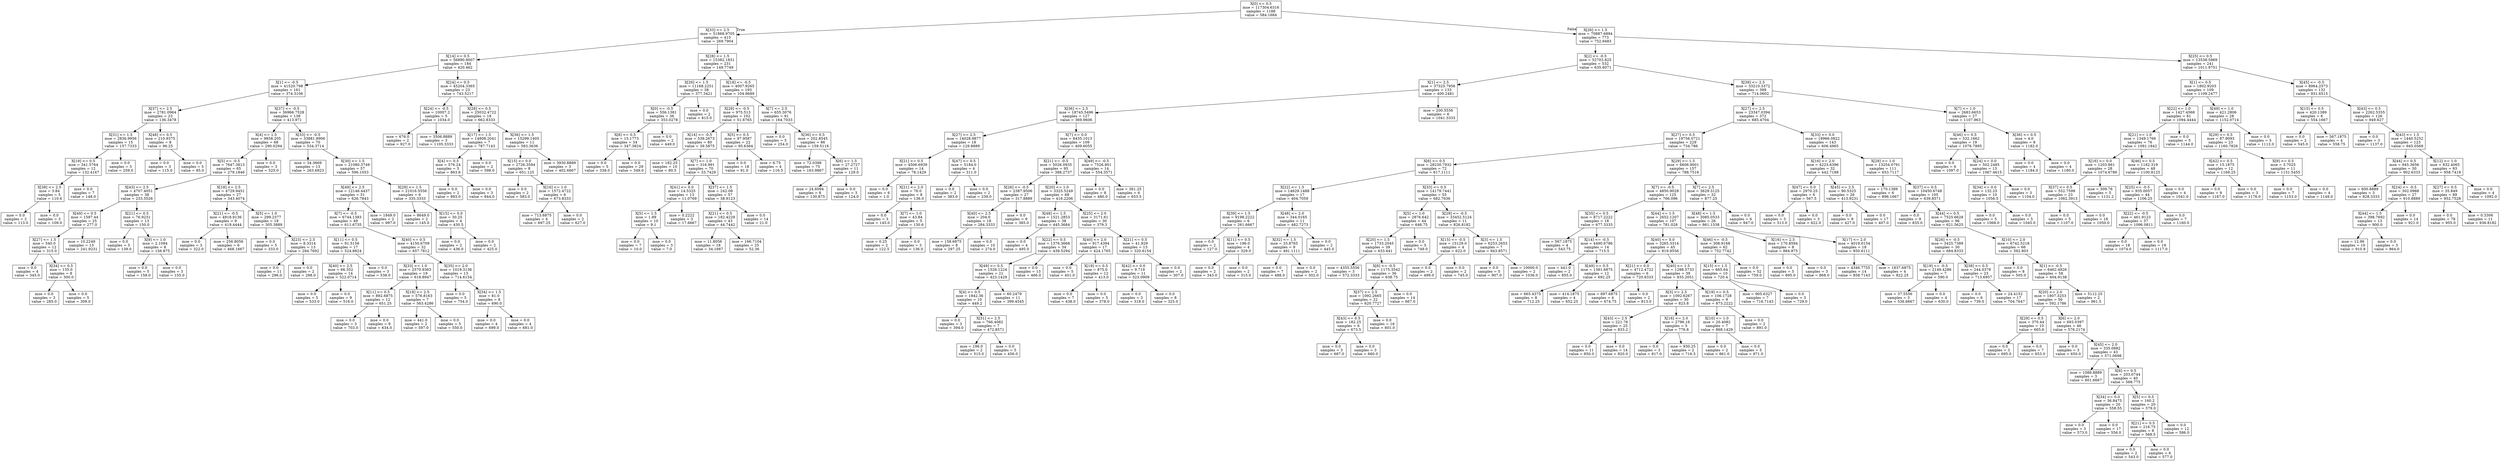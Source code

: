 digraph Tree {
node [shape=box] ;
0 [label="X[0] <= 0.5\nmse = 117304.6316\nsamples = 1188\nvalue = 584.1684"] ;
1 [label="X[33] <= 2.5\nmse = 51868.9705\nsamples = 415\nvalue = 269.7904"] ;
0 -> 1 [labeldistance=2.5, labelangle=45, headlabel="True"] ;
2 [label="X[14] <= 0.5\nmse = 56890.9007\nsamples = 184\nvalue = 420.462"] ;
1 -> 2 ;
3 [label="X[1] <= -0.5\nmse = 41520.798\nsamples = 161\nvalue = 374.3106"] ;
2 -> 3 ;
4 [label="X[37] <= 2.5\nmse = 2781.0964\nsamples = 23\nvalue = 136.3478"] ;
3 -> 4 ;
5 [label="X[31] <= 1.5\nmse = 2836.9956\nsamples = 15\nvalue = 157.7333"] ;
4 -> 5 ;
6 [label="X[19] <= 0.5\nmse = 341.5764\nsamples = 12\nvalue = 132.4167"] ;
5 -> 6 ;
7 [label="X[38] <= 2.5\nmse = 3.84\nsamples = 5\nvalue = 110.6"] ;
6 -> 7 ;
8 [label="mse = 0.0\nsamples = 2\nvalue = 113.0"] ;
7 -> 8 ;
9 [label="mse = 0.0\nsamples = 3\nvalue = 109.0"] ;
7 -> 9 ;
10 [label="mse = 0.0\nsamples = 7\nvalue = 148.0"] ;
6 -> 10 ;
11 [label="mse = 0.0\nsamples = 3\nvalue = 259.0"] ;
5 -> 11 ;
12 [label="X[48] <= 0.5\nmse = 210.9375\nsamples = 8\nvalue = 96.25"] ;
4 -> 12 ;
13 [label="mse = 0.0\nsamples = 3\nvalue = 115.0"] ;
12 -> 13 ;
14 [label="mse = 0.0\nsamples = 5\nvalue = 85.0"] ;
12 -> 14 ;
15 [label="X[37] <= -0.5\nmse = 36966.7528\nsamples = 138\nvalue = 413.971"] ;
3 -> 15 ;
16 [label="X[4] <= 1.5\nmse = 9858.205\nsamples = 68\nvalue = 290.0294"] ;
15 -> 16 ;
17 [label="X[5] <= -0.5\nmse = 7647.3813\nsamples = 65\nvalue = 279.1846"] ;
16 -> 17 ;
18 [label="X[43] <= 2.5\nmse = 4707.4051\nsamples = 38\nvalue = 233.5526"] ;
17 -> 18 ;
19 [label="X[49] <= 0.5\nmse = 1597.44\nsamples = 25\nvalue = 277.0"] ;
18 -> 19 ;
20 [label="X[27] <= 1.5\nmse = 540.0\nsamples = 12\nvalue = 315.0"] ;
19 -> 20 ;
21 [label="mse = 0.0\nsamples = 4\nvalue = 345.0"] ;
20 -> 21 ;
22 [label="X[34] <= 0.5\nmse = 135.0\nsamples = 8\nvalue = 300.0"] ;
20 -> 22 ;
23 [label="mse = 0.0\nsamples = 3\nvalue = 285.0"] ;
22 -> 23 ;
24 [label="mse = 0.0\nsamples = 5\nvalue = 309.0"] ;
22 -> 24 ;
25 [label="mse = 10.2249\nsamples = 13\nvalue = 241.9231"] ;
19 -> 25 ;
26 [label="X[21] <= 0.5\nmse = 76.9231\nsamples = 13\nvalue = 150.0"] ;
18 -> 26 ;
27 [label="mse = 0.0\nsamples = 5\nvalue = 139.0"] ;
26 -> 27 ;
28 [label="X[9] <= 1.0\nmse = 2.1094\nsamples = 8\nvalue = 156.875"] ;
26 -> 28 ;
29 [label="mse = 0.0\nsamples = 5\nvalue = 158.0"] ;
28 -> 29 ;
30 [label="mse = 0.0\nsamples = 3\nvalue = 155.0"] ;
28 -> 30 ;
31 [label="X[18] <= 2.5\nmse = 4729.9451\nsamples = 27\nvalue = 343.4074"] ;
17 -> 31 ;
32 [label="X[21] <= -0.5\nmse = 4918.9136\nsamples = 9\nvalue = 419.4444"] ;
31 -> 32 ;
33 [label="mse = 0.0\nsamples = 3\nvalue = 322.0"] ;
32 -> 33 ;
34 [label="mse = 256.8056\nsamples = 6\nvalue = 468.1667"] ;
32 -> 34 ;
35 [label="X[5] <= 1.0\nmse = 299.2377\nsamples = 18\nvalue = 305.3889"] ;
31 -> 35 ;
36 [label="mse = 0.0\nsamples = 5\nvalue = 333.0"] ;
35 -> 36 ;
37 [label="X[23] <= 2.5\nmse = 8.3314\nsamples = 13\nvalue = 294.7692"] ;
35 -> 37 ;
38 [label="mse = 0.0\nsamples = 11\nvalue = 296.0"] ;
37 -> 38 ;
39 [label="mse = 0.0\nsamples = 2\nvalue = 288.0"] ;
37 -> 39 ;
40 [label="mse = 0.0\nsamples = 3\nvalue = 525.0"] ;
16 -> 40 ;
41 [label="X[33] <= -0.5\nmse = 33881.8906\nsamples = 70\nvalue = 534.3714"] ;
15 -> 41 ;
42 [label="mse = 34.3669\nsamples = 13\nvalue = 263.6923"] ;
41 -> 42 ;
43 [label="X[30] <= 1.5\nmse = 21080.3749\nsamples = 57\nvalue = 596.1053"] ;
41 -> 43 ;
44 [label="X[49] <= 2.5\nmse = 12146.4437\nsamples = 51\nvalue = 626.7843"] ;
43 -> 44 ;
45 [label="X[7] <= -0.5\nmse = 6744.1383\nsamples = 49\nvalue = 611.6735"] ;
44 -> 45 ;
46 [label="X[11] <= 0.5\nmse = 91.5156\nsamples = 17\nvalue = 524.8824"] ;
45 -> 46 ;
47 [label="X[40] <= 2.5\nmse = 66.352\nsamples = 14\nvalue = 522.0714"] ;
46 -> 47 ;
48 [label="mse = 0.0\nsamples = 5\nvalue = 533.0"] ;
47 -> 48 ;
49 [label="mse = 0.0\nsamples = 9\nvalue = 516.0"] ;
47 -> 49 ;
50 [label="mse = 0.0\nsamples = 3\nvalue = 538.0"] ;
46 -> 50 ;
51 [label="X[40] <= 0.5\nmse = 4150.6709\nsamples = 32\nvalue = 657.7812"] ;
45 -> 51 ;
52 [label="X[33] <= 1.0\nmse = 2570.9363\nsamples = 19\nvalue = 618.8947"] ;
51 -> 52 ;
53 [label="X[11] <= 0.5\nmse = 892.6875\nsamples = 12\nvalue = 651.25"] ;
52 -> 53 ;
54 [label="mse = 0.0\nsamples = 3\nvalue = 703.0"] ;
53 -> 54 ;
55 [label="mse = 0.0\nsamples = 9\nvalue = 634.0"] ;
53 -> 55 ;
56 [label="X[18] <= 2.5\nmse = 576.8163\nsamples = 7\nvalue = 563.4286"] ;
52 -> 56 ;
57 [label="mse = 441.0\nsamples = 2\nvalue = 597.0"] ;
56 -> 57 ;
58 [label="mse = 0.0\nsamples = 5\nvalue = 550.0"] ;
56 -> 58 ;
59 [label="X[35] <= 2.0\nmse = 1019.3136\nsamples = 13\nvalue = 714.6154"] ;
51 -> 59 ;
60 [label="mse = 0.0\nsamples = 5\nvalue = 754.0"] ;
59 -> 60 ;
61 [label="X[34] <= 1.5\nmse = 81.0\nsamples = 8\nvalue = 690.0"] ;
59 -> 61 ;
62 [label="mse = 0.0\nsamples = 4\nvalue = 699.0"] ;
61 -> 62 ;
63 [label="mse = 0.0\nsamples = 4\nvalue = 681.0"] ;
61 -> 63 ;
64 [label="mse = 1849.0\nsamples = 2\nvalue = 997.0"] ;
44 -> 64 ;
65 [label="X[29] <= 1.5\nmse = 21016.5556\nsamples = 6\nvalue = 335.3333"] ;
43 -> 65 ;
66 [label="mse = 8649.0\nsamples = 2\nvalue = 145.0"] ;
65 -> 66 ;
67 [label="X[15] <= 0.0\nmse = 30.25\nsamples = 4\nvalue = 430.5"] ;
65 -> 67 ;
68 [label="mse = 0.0\nsamples = 2\nvalue = 436.0"] ;
67 -> 68 ;
69 [label="mse = 0.0\nsamples = 2\nvalue = 425.0"] ;
67 -> 69 ;
70 [label="X[24] <= 0.5\nmse = 45204.3365\nsamples = 23\nvalue = 743.5217"] ;
2 -> 70 ;
71 [label="X[24] <= -0.5\nmse = 10007.2\nsamples = 5\nvalue = 1034.0"] ;
70 -> 71 ;
72 [label="mse = 676.0\nsamples = 2\nvalue = 927.0"] ;
71 -> 72 ;
73 [label="mse = 3506.8889\nsamples = 3\nvalue = 1105.3333"] ;
71 -> 73 ;
74 [label="X[28] <= 0.5\nmse = 25032.4722\nsamples = 18\nvalue = 662.8333"] ;
70 -> 74 ;
75 [label="X[17] <= 1.5\nmse = 14808.2041\nsamples = 7\nvalue = 787.7143"] ;
74 -> 75 ;
76 [label="X[4] <= 0.5\nmse = 576.24\nsamples = 5\nvalue = 863.6"] ;
75 -> 76 ;
77 [label="mse = 0.0\nsamples = 2\nvalue = 893.0"] ;
76 -> 77 ;
78 [label="mse = 0.0\nsamples = 3\nvalue = 844.0"] ;
76 -> 78 ;
79 [label="mse = 0.0\nsamples = 2\nvalue = 598.0"] ;
75 -> 79 ;
80 [label="X[36] <= 1.5\nmse = 15299.1405\nsamples = 11\nvalue = 583.3636"] ;
74 -> 80 ;
81 [label="X[15] <= 0.0\nmse = 2726.3594\nsamples = 8\nvalue = 651.125"] ;
80 -> 81 ;
82 [label="mse = 0.0\nsamples = 2\nvalue = 583.0"] ;
81 -> 82 ;
83 [label="X[16] <= 1.0\nmse = 1572.4722\nsamples = 6\nvalue = 673.8333"] ;
81 -> 83 ;
84 [label="mse = 713.6875\nsamples = 4\nvalue = 697.25"] ;
83 -> 84 ;
85 [label="mse = 0.0\nsamples = 2\nvalue = 627.0"] ;
83 -> 85 ;
86 [label="mse = 3930.8889\nsamples = 3\nvalue = 402.6667"] ;
80 -> 86 ;
87 [label="X[28] <= 1.5\nmse = 15382.1831\nsamples = 231\nvalue = 149.7749"] ;
1 -> 87 ;
88 [label="X[26] <= 1.5\nmse = 11168.2251\nsamples = 38\nvalue = 377.3421"] ;
87 -> 88 ;
89 [label="X[0] <= -0.5\nmse = 556.1381\nsamples = 36\nvalue = 353.0278"] ;
88 -> 89 ;
90 [label="X[8] <= 0.5\nmse = 15.1773\nsamples = 34\nvalue = 347.3824"] ;
89 -> 90 ;
91 [label="mse = 0.0\nsamples = 5\nvalue = 338.0"] ;
90 -> 91 ;
92 [label="mse = 0.0\nsamples = 29\nvalue = 349.0"] ;
90 -> 92 ;
93 [label="mse = 0.0\nsamples = 2\nvalue = 449.0"] ;
89 -> 93 ;
94 [label="mse = 0.0\nsamples = 2\nvalue = 815.0"] ;
88 -> 94 ;
95 [label="X[18] <= -0.5\nmse = 4007.9265\nsamples = 193\nvalue = 104.9689"] ;
87 -> 95 ;
96 [label="X[29] <= -0.5\nmse = 975.513\nsamples = 102\nvalue = 51.6765"] ;
95 -> 96 ;
97 [label="X[14] <= -0.5\nmse = 539.2673\nsamples = 80\nvalue = 39.5875"] ;
96 -> 97 ;
98 [label="mse = 182.25\nsamples = 10\nvalue = 80.5"] ;
97 -> 98 ;
99 [label="X[7] <= 1.0\nmse = 316.991\nsamples = 70\nvalue = 33.7429"] ;
97 -> 99 ;
100 [label="X[41] <= 0.0\nmse = 14.5325\nsamples = 13\nvalue = 11.0769"] ;
99 -> 100 ;
101 [label="X[5] <= 1.5\nmse = 1.89\nsamples = 10\nvalue = 9.1"] ;
100 -> 101 ;
102 [label="mse = 0.0\nsamples = 7\nvalue = 10.0"] ;
101 -> 102 ;
103 [label="mse = 0.0\nsamples = 3\nvalue = 7.0"] ;
101 -> 103 ;
104 [label="mse = 0.2222\nsamples = 3\nvalue = 17.6667"] ;
100 -> 104 ;
105 [label="X[37] <= 1.5\nmse = 242.08\nsamples = 57\nvalue = 38.9123"] ;
99 -> 105 ;
106 [label="X[21] <= 0.5\nmse = 182.4229\nsamples = 43\nvalue = 44.7442"] ;
105 -> 106 ;
107 [label="mse = 11.8056\nsamples = 18\nvalue = 34.1667"] ;
106 -> 107 ;
108 [label="mse = 166.7104\nsamples = 25\nvalue = 52.36"] ;
106 -> 108 ;
109 [label="mse = 0.0\nsamples = 14\nvalue = 21.0"] ;
105 -> 109 ;
110 [label="X[5] <= 0.5\nmse = 97.9587\nsamples = 22\nvalue = 95.6364"] ;
96 -> 110 ;
111 [label="mse = 0.0\nsamples = 18\nvalue = 91.0"] ;
110 -> 111 ;
112 [label="mse = 6.75\nsamples = 4\nvalue = 116.5"] ;
110 -> 112 ;
113 [label="X[7] <= 2.5\nmse = 655.3076\nsamples = 91\nvalue = 164.7033"] ;
95 -> 113 ;
114 [label="mse = 0.0\nsamples = 5\nvalue = 254.0"] ;
113 -> 114 ;
115 [label="X[36] <= 0.5\nmse = 202.8545\nsamples = 86\nvalue = 159.5116"] ;
113 -> 115 ;
116 [label="mse = 72.0398\nsamples = 75\nvalue = 163.9867"] ;
115 -> 116 ;
117 [label="X[6] <= 1.5\nmse = 27.2727\nsamples = 11\nvalue = 129.0"] ;
115 -> 117 ;
118 [label="mse = 24.6094\nsamples = 8\nvalue = 130.875"] ;
117 -> 118 ;
119 [label="mse = 0.0\nsamples = 3\nvalue = 124.0"] ;
117 -> 119 ;
120 [label="X[26] <= 1.5\nmse = 70887.6894\nsamples = 773\nvalue = 752.9483"] ;
0 -> 120 [labeldistance=2.5, labelangle=-45, headlabel="False"] ;
121 [label="X[2] <= -0.5\nmse = 52703.825\nsamples = 532\nvalue = 635.6071"] ;
120 -> 121 ;
122 [label="X[1] <= 2.5\nmse = 37325.7956\nsamples = 133\nvalue = 400.2481"] ;
121 -> 122 ;
123 [label="X[36] <= 2.5\nmse = 18745.5496\nsamples = 127\nvalue = 369.9606"] ;
122 -> 123 ;
124 [label="X[27] <= 2.5\nmse = 14028.9877\nsamples = 18\nvalue = 129.8889"] ;
123 -> 124 ;
125 [label="X[21] <= 0.5\nmse = 4506.6939\nsamples = 14\nvalue = 78.1429"] ;
124 -> 125 ;
126 [label="mse = 0.0\nsamples = 6\nvalue = 1.0"] ;
125 -> 126 ;
127 [label="X[21] <= 2.0\nmse = 76.0\nsamples = 8\nvalue = 136.0"] ;
125 -> 127 ;
128 [label="mse = 0.0\nsamples = 3\nvalue = 145.0"] ;
127 -> 128 ;
129 [label="X[7] <= 1.0\nmse = 43.84\nsamples = 5\nvalue = 130.6"] ;
127 -> 129 ;
130 [label="mse = 0.25\nsamples = 2\nvalue = 122.5"] ;
129 -> 130 ;
131 [label="mse = 0.0\nsamples = 3\nvalue = 136.0"] ;
129 -> 131 ;
132 [label="X[47] <= 0.5\nmse = 5184.0\nsamples = 4\nvalue = 311.0"] ;
124 -> 132 ;
133 [label="mse = 0.0\nsamples = 2\nvalue = 383.0"] ;
132 -> 133 ;
134 [label="mse = 0.0\nsamples = 2\nvalue = 239.0"] ;
132 -> 134 ;
135 [label="X[7] <= 0.0\nmse = 8435.1013\nsamples = 109\nvalue = 409.6055"] ;
123 -> 135 ;
136 [label="X[21] <= -0.5\nmse = 5026.0935\nsamples = 95\nvalue = 388.2737"] ;
135 -> 136 ;
137 [label="X[26] <= -0.5\nmse = 2387.9506\nsamples = 27\nvalue = 317.8889"] ;
136 -> 137 ;
138 [label="X[40] <= 2.5\nmse = 204.0\nsamples = 18\nvalue = 284.3333"] ;
137 -> 138 ;
139 [label="mse = 158.6875\nsamples = 8\nvalue = 297.25"] ;
138 -> 139 ;
140 [label="mse = 0.0\nsamples = 10\nvalue = 274.0"] ;
138 -> 140 ;
141 [label="mse = 0.0\nsamples = 9\nvalue = 385.0"] ;
137 -> 141 ;
142 [label="X[20] <= 1.0\nmse = 3325.5249\nsamples = 68\nvalue = 416.2206"] ;
136 -> 142 ;
143 [label="X[48] <= 1.5\nmse = 1521.2853\nsamples = 38\nvalue = 445.3684"] ;
142 -> 143 ;
144 [label="mse = 0.0\nsamples = 4\nvalue = 495.0"] ;
143 -> 144 ;
145 [label="X[22] <= 0.5\nmse = 1376.3668\nsamples = 34\nvalue = 439.5294"] ;
143 -> 145 ;
146 [label="X[49] <= 0.5\nmse = 1526.1224\nsamples = 21\nvalue = 423.1429"] ;
145 -> 146 ;
147 [label="X[4] <= 0.5\nmse = 1842.36\nsamples = 10\nvalue = 449.2"] ;
146 -> 147 ;
148 [label="mse = 0.0\nsamples = 3\nvalue = 394.0"] ;
147 -> 148 ;
149 [label="X[31] <= 2.5\nmse = 766.4082\nsamples = 7\nvalue = 472.8571"] ;
147 -> 149 ;
150 [label="mse = 196.0\nsamples = 2\nvalue = 515.0"] ;
149 -> 150 ;
151 [label="mse = 0.0\nsamples = 5\nvalue = 456.0"] ;
149 -> 151 ;
152 [label="mse = 60.2479\nsamples = 11\nvalue = 399.4545"] ;
146 -> 152 ;
153 [label="mse = 0.0\nsamples = 13\nvalue = 466.0"] ;
145 -> 153 ;
154 [label="X[25] <= 2.0\nmse = 3171.61\nsamples = 30\nvalue = 379.3"] ;
142 -> 154 ;
155 [label="X[40] <= 2.0\nmse = 917.4394\nsamples = 17\nvalue = 424.1765"] ;
154 -> 155 ;
156 [label="mse = 0.0\nsamples = 5\nvalue = 451.0"] ;
155 -> 156 ;
157 [label="X[19] <= 0.5\nmse = 875.0\nsamples = 12\nvalue = 413.0"] ;
155 -> 157 ;
158 [label="mse = 0.0\nsamples = 7\nvalue = 438.0"] ;
157 -> 158 ;
159 [label="mse = 0.0\nsamples = 5\nvalue = 378.0"] ;
157 -> 159 ;
160 [label="X[21] <= 0.5\nmse = 41.929\nsamples = 13\nvalue = 320.6154"] ;
154 -> 160 ;
161 [label="X[42] <= 0.0\nmse = 9.719\nsamples = 11\nvalue = 323.0909"] ;
160 -> 161 ;
162 [label="mse = 0.0\nsamples = 3\nvalue = 318.0"] ;
161 -> 162 ;
163 [label="mse = 0.0\nsamples = 8\nvalue = 325.0"] ;
161 -> 163 ;
164 [label="mse = 0.0\nsamples = 2\nvalue = 307.0"] ;
160 -> 164 ;
165 [label="X[49] <= -0.5\nmse = 7526.801\nsamples = 14\nvalue = 554.3571"] ;
135 -> 165 ;
166 [label="mse = 0.0\nsamples = 8\nvalue = 480.0"] ;
165 -> 166 ;
167 [label="mse = 361.25\nsamples = 6\nvalue = 653.5"] ;
165 -> 167 ;
168 [label="mse = 200.5556\nsamples = 6\nvalue = 1041.3333"] ;
122 -> 168 ;
169 [label="X[39] <= 2.5\nmse = 33210.3372\nsamples = 399\nvalue = 714.0602"] ;
121 -> 169 ;
170 [label="X[27] <= 2.5\nmse = 23347.0394\nsamples = 372\nvalue = 685.4704"] ;
169 -> 170 ;
171 [label="X[27] <= 0.5\nmse = 19756.0721\nsamples = 229\nvalue = 734.786"] ;
170 -> 171 ;
172 [label="X[6] <= 0.5\nmse = 28230.7932\nsamples = 72\nvalue = 617.1111"] ;
171 -> 172 ;
173 [label="X[22] <= 1.5\nmse = 14629.1488\nsamples = 17\nvalue = 404.7059"] ;
172 -> 173 ;
174 [label="X[39] <= 1.5\nmse = 9198.2222\nsamples = 6\nvalue = 261.6667"] ;
173 -> 174 ;
175 [label="mse = 0.0\nsamples = 2\nvalue = 127.0"] ;
174 -> 175 ;
176 [label="X[11] <= 0.5\nmse = 196.0\nsamples = 4\nvalue = 329.0"] ;
174 -> 176 ;
177 [label="mse = 0.0\nsamples = 2\nvalue = 343.0"] ;
176 -> 177 ;
178 [label="mse = 0.0\nsamples = 2\nvalue = 315.0"] ;
176 -> 178 ;
179 [label="X[48] <= 2.0\nmse = 344.0165\nsamples = 11\nvalue = 482.7273"] ;
173 -> 179 ;
180 [label="X[32] <= 1.5\nmse = 33.8765\nsamples = 9\nvalue = 491.1111"] ;
179 -> 180 ;
181 [label="mse = 0.0\nsamples = 7\nvalue = 488.0"] ;
180 -> 181 ;
182 [label="mse = 0.0\nsamples = 2\nvalue = 502.0"] ;
180 -> 182 ;
183 [label="mse = 0.0\nsamples = 2\nvalue = 445.0"] ;
179 -> 183 ;
184 [label="X[33] <= 0.5\nmse = 14179.7441\nsamples = 55\nvalue = 682.7636"] ;
172 -> 184 ;
185 [label="X[5] <= 1.0\nmse = 2876.642\nsamples = 44\nvalue = 646.75"] ;
184 -> 185 ;
186 [label="X[20] <= 1.5\nmse = 1733.2045\nsamples = 39\nvalue = 633.641"] ;
185 -> 186 ;
187 [label="mse = 4355.5556\nsamples = 3\nvalue = 572.3333"] ;
186 -> 187 ;
188 [label="X[8] <= -0.5\nmse = 1175.3542\nsamples = 36\nvalue = 638.75"] ;
186 -> 188 ;
189 [label="X[37] <= 2.5\nmse = 1092.2665\nsamples = 22\nvalue = 620.7727"] ;
188 -> 189 ;
190 [label="X[43] <= 0.5\nmse = 182.25\nsamples = 6\nvalue = 673.5"] ;
189 -> 190 ;
191 [label="mse = 0.0\nsamples = 3\nvalue = 687.0"] ;
190 -> 191 ;
192 [label="mse = 0.0\nsamples = 3\nvalue = 660.0"] ;
190 -> 192 ;
193 [label="mse = 0.0\nsamples = 16\nvalue = 601.0"] ;
189 -> 193 ;
194 [label="mse = 0.0\nsamples = 14\nvalue = 667.0"] ;
188 -> 194 ;
195 [label="mse = 0.0\nsamples = 5\nvalue = 749.0"] ;
185 -> 195 ;
196 [label="X[29] <= -0.5\nmse = 33452.5124\nsamples = 11\nvalue = 826.8182"] ;
184 -> 196 ;
197 [label="X[15] <= -0.5\nmse = 15129.0\nsamples = 4\nvalue = 622.0"] ;
196 -> 197 ;
198 [label="mse = 0.0\nsamples = 2\nvalue = 499.0"] ;
197 -> 198 ;
199 [label="mse = 0.0\nsamples = 2\nvalue = 745.0"] ;
197 -> 199 ;
200 [label="X[3] <= 1.5\nmse = 6253.2653\nsamples = 7\nvalue = 943.8571"] ;
196 -> 200 ;
201 [label="mse = 0.0\nsamples = 5\nvalue = 907.0"] ;
200 -> 201 ;
202 [label="mse = 10000.0\nsamples = 2\nvalue = 1036.0"] ;
200 -> 202 ;
203 [label="X[29] <= 1.5\nmse = 6606.9001\nsamples = 157\nvalue = 788.7516"] ;
171 -> 203 ;
204 [label="X[7] <= -0.5\nmse = 4850.9028\nsamples = 125\nvalue = 766.096"] ;
203 -> 204 ;
205 [label="X[35] <= 0.5\nmse = 8717.2222\nsamples = 18\nvalue = 677.3333"] ;
204 -> 205 ;
206 [label="mse = 567.1875\nsamples = 4\nvalue = 543.75"] ;
205 -> 206 ;
207 [label="X[14] <= -0.5\nmse = 4490.6786\nsamples = 14\nvalue = 715.5"] ;
205 -> 207 ;
208 [label="mse = 441.0\nsamples = 2\nvalue = 855.0"] ;
207 -> 208 ;
209 [label="X[49] <= 0.5\nmse = 1381.6875\nsamples = 12\nvalue = 692.25"] ;
207 -> 209 ;
210 [label="mse = 665.4375\nsamples = 8\nvalue = 712.25"] ;
209 -> 210 ;
211 [label="mse = 414.1875\nsamples = 4\nvalue = 652.25"] ;
209 -> 211 ;
212 [label="X[44] <= 1.5\nmse = 2652.1207\nsamples = 107\nvalue = 781.028"] ;
204 -> 212 ;
213 [label="X[40] <= 0.0\nmse = 3265.3314\nsamples = 45\nvalue = 819.9556"] ;
212 -> 213 ;
214 [label="X[21] <= 0.0\nmse = 4712.4722\nsamples = 6\nvalue = 720.8333"] ;
213 -> 214 ;
215 [label="mse = 697.6875\nsamples = 4\nvalue = 674.75"] ;
214 -> 215 ;
216 [label="mse = 0.0\nsamples = 2\nvalue = 813.0"] ;
214 -> 216 ;
217 [label="X[40] <= 1.5\nmse = 1298.5733\nsamples = 39\nvalue = 835.2051"] ;
213 -> 217 ;
218 [label="X[3] <= 2.5\nmse = 1092.6267\nsamples = 30\nvalue = 823.8"] ;
217 -> 218 ;
219 [label="X[43] <= 2.5\nmse = 221.76\nsamples = 25\nvalue = 833.2"] ;
218 -> 219 ;
220 [label="mse = 0.0\nsamples = 11\nvalue = 850.0"] ;
219 -> 220 ;
221 [label="mse = 0.0\nsamples = 14\nvalue = 820.0"] ;
219 -> 221 ;
222 [label="X[16] <= 2.0\nmse = 2796.16\nsamples = 5\nvalue = 776.8"] ;
218 -> 222 ;
223 [label="mse = 0.0\nsamples = 3\nvalue = 817.0"] ;
222 -> 223 ;
224 [label="mse = 930.25\nsamples = 2\nvalue = 716.5"] ;
222 -> 224 ;
225 [label="X[19] <= 0.5\nmse = 106.1728\nsamples = 9\nvalue = 873.2222"] ;
217 -> 225 ;
226 [label="X[10] <= 1.0\nmse = 20.4082\nsamples = 7\nvalue = 868.1429"] ;
225 -> 226 ;
227 [label="mse = 0.0\nsamples = 2\nvalue = 861.0"] ;
226 -> 227 ;
228 [label="mse = 0.0\nsamples = 5\nvalue = 871.0"] ;
226 -> 228 ;
229 [label="mse = 0.0\nsamples = 2\nvalue = 891.0"] ;
225 -> 229 ;
230 [label="X[46] <= -0.5\nmse = 308.9168\nsamples = 62\nvalue = 752.7742"] ;
212 -> 230 ;
231 [label="X[15] <= 1.5\nmse = 665.64\nsamples = 10\nvalue = 720.4"] ;
230 -> 231 ;
232 [label="mse = 905.6327\nsamples = 7\nvalue = 716.7143"] ;
231 -> 232 ;
233 [label="mse = 0.0\nsamples = 3\nvalue = 729.0"] ;
231 -> 233 ;
234 [label="mse = 0.0\nsamples = 52\nvalue = 759.0"] ;
230 -> 234 ;
235 [label="X[7] <= 2.5\nmse = 3629.3125\nsamples = 32\nvalue = 877.25"] ;
203 -> 235 ;
236 [label="X[48] <= 1.5\nmse = 3085.0533\nsamples = 26\nvalue = 861.1538"] ;
235 -> 236 ;
237 [label="X[16] <= 2.5\nmse = 170.8594\nsamples = 8\nvalue = 884.875"] ;
236 -> 237 ;
238 [label="mse = 0.0\nsamples = 5\nvalue = 895.0"] ;
237 -> 238 ;
239 [label="mse = 0.0\nsamples = 3\nvalue = 868.0"] ;
237 -> 239 ;
240 [label="X[17] <= 2.0\nmse = 4019.0154\nsamples = 18\nvalue = 850.6111"] ;
236 -> 240 ;
241 [label="mse = 4346.7755\nsamples = 14\nvalue = 858.7143"] ;
240 -> 241 ;
242 [label="mse = 1837.6875\nsamples = 4\nvalue = 822.25"] ;
240 -> 242 ;
243 [label="mse = 0.0\nsamples = 6\nvalue = 947.0"] ;
235 -> 243 ;
244 [label="X[33] <= 0.0\nmse = 18966.0822\nsamples = 143\nvalue = 606.4965"] ;
170 -> 244 ;
245 [label="X[16] <= 2.0\nmse = 4223.6396\nsamples = 32\nvalue = 442.7188"] ;
244 -> 245 ;
246 [label="X[47] <= 0.0\nmse = 2970.25\nsamples = 6\nvalue = 567.5"] ;
245 -> 246 ;
247 [label="mse = 0.0\nsamples = 3\nvalue = 513.0"] ;
246 -> 247 ;
248 [label="mse = 0.0\nsamples = 3\nvalue = 622.0"] ;
246 -> 248 ;
249 [label="X[45] <= 2.5\nmse = 90.5325\nsamples = 26\nvalue = 413.9231"] ;
245 -> 249 ;
250 [label="mse = 0.0\nsamples = 9\nvalue = 427.0"] ;
249 -> 250 ;
251 [label="mse = 0.0\nsamples = 17\nvalue = 407.0"] ;
249 -> 251 ;
252 [label="X[28] <= 1.0\nmse = 13254.0791\nsamples = 111\nvalue = 653.7117"] ;
244 -> 252 ;
253 [label="mse = 170.1389\nsamples = 6\nvalue = 896.1667"] ;
252 -> 253 ;
254 [label="X[37] <= 0.5\nmse = 10450.6748\nsamples = 105\nvalue = 639.8571"] ;
252 -> 254 ;
255 [label="mse = 0.0\nsamples = 9\nvalue = 835.0"] ;
254 -> 255 ;
256 [label="X[44] <= 0.5\nmse = 7525.6628\nsamples = 96\nvalue = 621.5625"] ;
254 -> 256 ;
257 [label="X[26] <= -0.5\nmse = 3425.7389\nsamples = 30\nvalue = 684.8333"] ;
256 -> 257 ;
258 [label="X[19] <= -0.5\nmse = 2149.4286\nsamples = 7\nvalue = 590.0"] ;
257 -> 258 ;
259 [label="mse = 37.5556\nsamples = 3\nvalue = 536.6667"] ;
258 -> 259 ;
260 [label="mse = 0.0\nsamples = 4\nvalue = 630.0"] ;
258 -> 260 ;
261 [label="X[38] <= 0.5\nmse = 244.0378\nsamples = 23\nvalue = 713.6957"] ;
257 -> 261 ;
262 [label="mse = 0.0\nsamples = 6\nvalue = 739.0"] ;
261 -> 262 ;
263 [label="mse = 24.4152\nsamples = 17\nvalue = 704.7647"] ;
261 -> 263 ;
264 [label="X[10] <= 2.0\nmse = 6742.5218\nsamples = 66\nvalue = 592.803"] ;
256 -> 264 ;
265 [label="mse = 0.0\nsamples = 8\nvalue = 505.0"] ;
264 -> 265 ;
266 [label="X[1] <= -0.5\nmse = 6462.4926\nsamples = 58\nvalue = 604.9138"] ;
264 -> 266 ;
267 [label="X[20] <= 2.0\nmse = 1807.3253\nsamples = 56\nvalue = 592.1786"] ;
266 -> 267 ;
268 [label="X[29] <= 0.5\nmse = 370.44\nsamples = 10\nvalue = 665.6"] ;
267 -> 268 ;
269 [label="mse = 0.0\nsamples = 3\nvalue = 695.0"] ;
268 -> 269 ;
270 [label="mse = 0.0\nsamples = 7\nvalue = 653.0"] ;
268 -> 270 ;
271 [label="X[6] <= 2.0\nmse = 693.0397\nsamples = 46\nvalue = 576.2174"] ;
267 -> 271 ;
272 [label="mse = 0.0\nsamples = 3\nvalue = 650.0"] ;
271 -> 272 ;
273 [label="X[45] <= 2.0\nmse = 335.0882\nsamples = 43\nvalue = 571.0698"] ;
271 -> 273 ;
274 [label="mse = 1088.8889\nsamples = 3\nvalue = 601.6667"] ;
273 -> 274 ;
275 [label="X[8] <= 0.5\nmse = 203.0744\nsamples = 40\nvalue = 568.775"] ;
273 -> 275 ;
276 [label="X[34] <= 0.0\nmse = 36.8475\nsamples = 20\nvalue = 558.55"] ;
275 -> 276 ;
277 [label="mse = 0.0\nsamples = 3\nvalue = 573.0"] ;
276 -> 277 ;
278 [label="mse = 0.0\nsamples = 17\nvalue = 556.0"] ;
276 -> 278 ;
279 [label="X[5] <= 0.5\nmse = 160.2\nsamples = 20\nvalue = 579.0"] ;
275 -> 279 ;
280 [label="X[21] <= 0.5\nmse = 216.75\nsamples = 8\nvalue = 568.5"] ;
279 -> 280 ;
281 [label="mse = 0.0\nsamples = 2\nvalue = 543.0"] ;
280 -> 281 ;
282 [label="mse = 0.0\nsamples = 6\nvalue = 577.0"] ;
280 -> 282 ;
283 [label="mse = 0.0\nsamples = 12\nvalue = 586.0"] ;
279 -> 283 ;
284 [label="mse = 5112.25\nsamples = 2\nvalue = 961.5"] ;
266 -> 284 ;
285 [label="X[7] <= 1.0\nmse = 2683.6653\nsamples = 27\nvalue = 1107.963"] ;
169 -> 285 ;
286 [label="X[46] <= 0.5\nmse = 532.1662\nsamples = 19\nvalue = 1076.7895"] ;
285 -> 286 ;
287 [label="mse = 0.0\nsamples = 6\nvalue = 1097.0"] ;
286 -> 287 ;
288 [label="X[24] <= 0.0\nmse = 502.2485\nsamples = 13\nvalue = 1067.4615"] ;
286 -> 288 ;
289 [label="X[34] <= 0.0\nmse = 132.25\nsamples = 10\nvalue = 1056.5"] ;
288 -> 289 ;
290 [label="mse = 0.0\nsamples = 5\nvalue = 1068.0"] ;
289 -> 290 ;
291 [label="mse = 0.0\nsamples = 5\nvalue = 1045.0"] ;
289 -> 291 ;
292 [label="mse = 0.0\nsamples = 3\nvalue = 1104.0"] ;
288 -> 292 ;
293 [label="X[36] <= 0.5\nmse = 4.0\nsamples = 8\nvalue = 1182.0"] ;
285 -> 293 ;
294 [label="mse = 0.0\nsamples = 4\nvalue = 1184.0"] ;
293 -> 294 ;
295 [label="mse = 0.0\nsamples = 4\nvalue = 1180.0"] ;
293 -> 295 ;
296 [label="X[25] <= 0.5\nmse = 13538.5969\nsamples = 241\nvalue = 1011.9751"] ;
120 -> 296 ;
297 [label="X[1] <= 0.5\nmse = 1802.9203\nsamples = 109\nvalue = 1109.2477"] ;
296 -> 297 ;
298 [label="X[22] <= 1.0\nmse = 1427.4568\nsamples = 81\nvalue = 1094.4444"] ;
297 -> 298 ;
299 [label="X[21] <= 1.0\nmse = 1349.1766\nsamples = 76\nvalue = 1091.1842"] ;
298 -> 299 ;
300 [label="X[16] <= 0.0\nmse = 1203.861\nsamples = 28\nvalue = 1074.6786"] ;
299 -> 300 ;
301 [label="X[37] <= 0.5\nmse = 552.7599\nsamples = 23\nvalue = 1062.3913"] ;
300 -> 301 ;
302 [label="mse = 0.0\nsamples = 5\nvalue = 1107.0"] ;
301 -> 302 ;
303 [label="mse = 0.0\nsamples = 18\nvalue = 1050.0"] ;
301 -> 303 ;
304 [label="mse = 309.76\nsamples = 5\nvalue = 1131.2"] ;
300 -> 304 ;
305 [label="X[46] <= 0.5\nmse = 1182.319\nsamples = 48\nvalue = 1100.8125"] ;
299 -> 305 ;
306 [label="X[25] <= -0.5\nmse = 935.0057\nsamples = 44\nvalue = 1106.25"] ;
305 -> 306 ;
307 [label="X[22] <= -0.5\nmse = 461.9123\nsamples = 37\nvalue = 1096.0811"] ;
306 -> 307 ;
308 [label="mse = 0.0\nsamples = 18\nvalue = 1074.0"] ;
307 -> 308 ;
309 [label="mse = 0.0\nsamples = 19\nvalue = 1117.0"] ;
307 -> 309 ;
310 [label="mse = 0.0\nsamples = 7\nvalue = 1160.0"] ;
306 -> 310 ;
311 [label="mse = 0.0\nsamples = 4\nvalue = 1041.0"] ;
305 -> 311 ;
312 [label="mse = 0.0\nsamples = 5\nvalue = 1144.0"] ;
298 -> 312 ;
313 [label="X[49] <= 1.0\nmse = 421.2806\nsamples = 28\nvalue = 1152.0714"] ;
297 -> 313 ;
314 [label="X[29] <= 0.5\nmse = 87.9093\nsamples = 23\nvalue = 1160.7826"] ;
313 -> 314 ;
315 [label="X[42] <= 0.5\nmse = 15.1875\nsamples = 12\nvalue = 1169.25"] ;
314 -> 315 ;
316 [label="mse = 0.0\nsamples = 9\nvalue = 1167.0"] ;
315 -> 316 ;
317 [label="mse = 0.0\nsamples = 3\nvalue = 1176.0"] ;
315 -> 317 ;
318 [label="X[9] <= 0.5\nmse = 3.7025\nsamples = 11\nvalue = 1151.5455"] ;
314 -> 318 ;
319 [label="mse = 0.0\nsamples = 7\nvalue = 1153.0"] ;
318 -> 319 ;
320 [label="mse = 0.0\nsamples = 4\nvalue = 1149.0"] ;
318 -> 320 ;
321 [label="mse = 0.0\nsamples = 5\nvalue = 1112.0"] ;
313 -> 321 ;
322 [label="X[45] <= -0.5\nmse = 8964.2573\nsamples = 132\nvalue = 931.6515"] ;
296 -> 322 ;
323 [label="X[15] <= 0.5\nmse = 420.1389\nsamples = 6\nvalue = 554.1667"] ;
322 -> 323 ;
324 [label="mse = 0.0\nsamples = 2\nvalue = 545.0"] ;
323 -> 324 ;
325 [label="mse = 567.1875\nsamples = 4\nvalue = 558.75"] ;
323 -> 325 ;
326 [label="X[43] <= 0.5\nmse = 2262.5355\nsamples = 126\nvalue = 949.627"] ;
322 -> 326 ;
327 [label="mse = 0.0\nsamples = 3\nvalue = 1137.0"] ;
326 -> 327 ;
328 [label="X[43] <= 1.5\nmse = 1440.5252\nsamples = 123\nvalue = 945.0569"] ;
326 -> 328 ;
329 [label="X[44] <= 0.5\nmse = 945.3656\nsamples = 30\nvalue = 902.6333"] ;
328 -> 329 ;
330 [label="mse = 600.8889\nsamples = 3\nvalue = 828.3333"] ;
329 -> 330 ;
331 [label="X[24] <= -0.5\nmse = 302.0988\nsamples = 27\nvalue = 910.8889"] ;
329 -> 331 ;
332 [label="X[44] <= 1.5\nmse = 398.7692\nsamples = 13\nvalue = 900.0"] ;
331 -> 332 ;
333 [label="mse = 12.96\nsamples = 10\nvalue = 910.8"] ;
332 -> 333 ;
334 [label="mse = 0.0\nsamples = 3\nvalue = 864.0"] ;
332 -> 334 ;
335 [label="mse = 0.0\nsamples = 14\nvalue = 921.0"] ;
331 -> 335 ;
336 [label="X[12] <= 1.0\nmse = 832.4065\nsamples = 93\nvalue = 958.7419"] ;
328 -> 336 ;
337 [label="X[27] <= 0.5\nmse = 35.849\nsamples = 89\nvalue = 952.7528"] ;
336 -> 337 ;
338 [label="mse = 0.0\nsamples = 78\nvalue = 955.0"] ;
337 -> 338 ;
339 [label="mse = 0.3306\nsamples = 11\nvalue = 936.8182"] ;
337 -> 339 ;
340 [label="mse = 0.0\nsamples = 4\nvalue = 1092.0"] ;
336 -> 340 ;
}